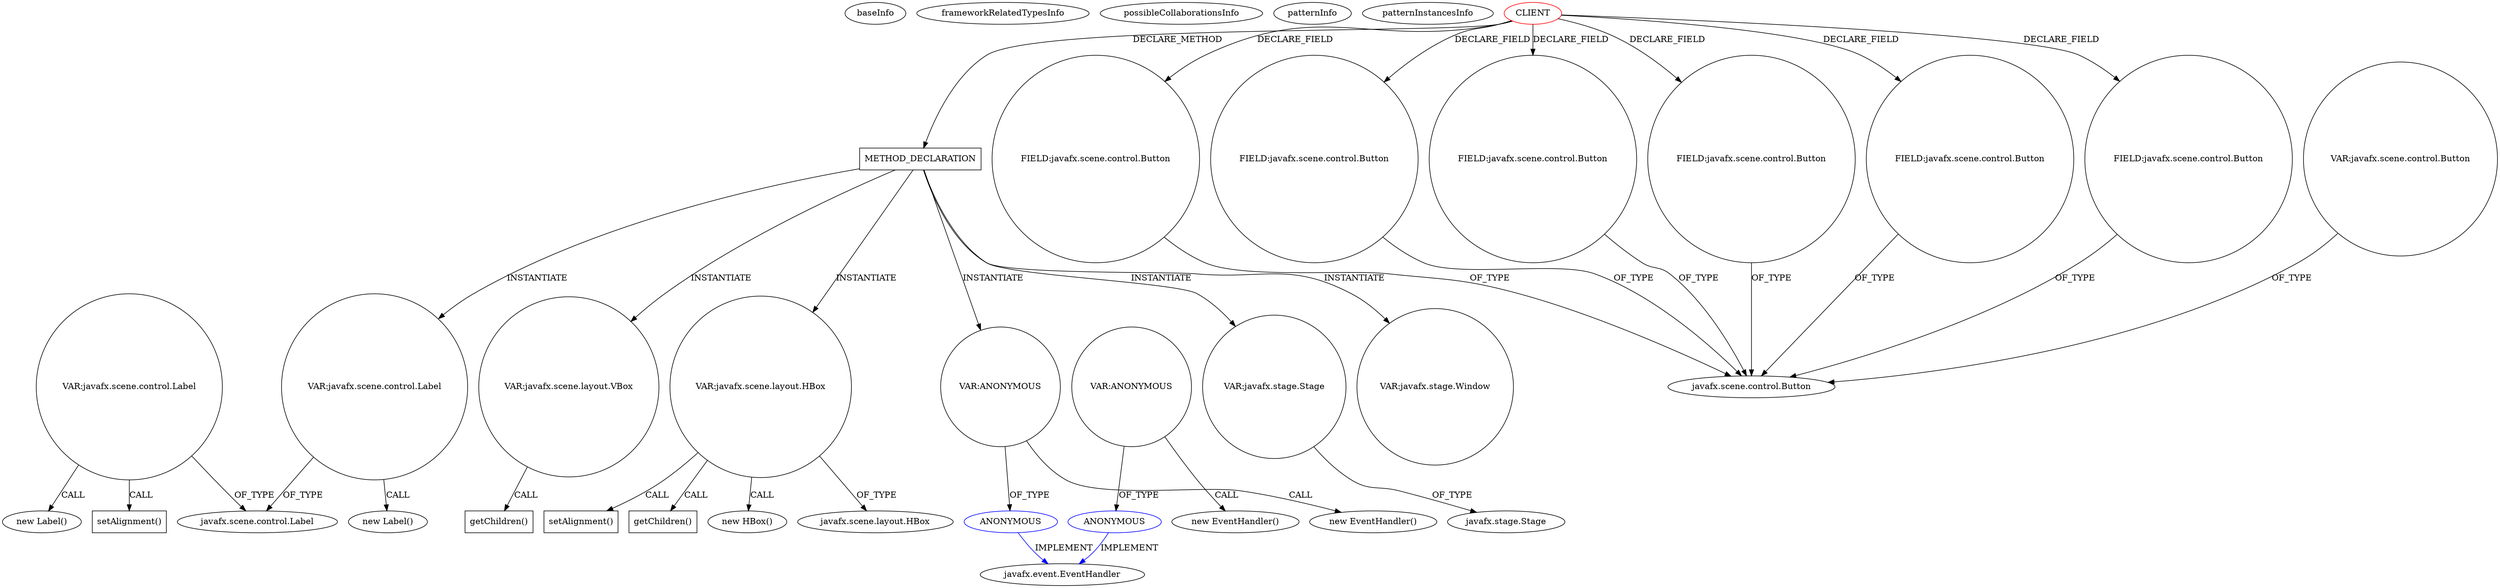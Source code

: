 digraph {
baseInfo[graphId=325,category="pattern",isAnonymous=false,possibleRelation=false]
frameworkRelatedTypesInfo[]
possibleCollaborationsInfo[]
patternInfo[frequency=2.0,patternRootClient=0]
patternInstancesInfo[0="Edenm-BlackJack~/Edenm-BlackJack/BlackJack-master/src/View/TableController.java~TableController~394",1="mathiasj33-VocLearn~/mathiasj33-VocLearn/VocLearn-master/src/net/softwarepage/voclearn/code/Gui.java~Gui~3576"]
404[label="new Label()",vertexType="CONSTRUCTOR_CALL",isFrameworkType=false]
405[label="VAR:javafx.scene.control.Label",vertexType="VARIABLE_EXPRESION",isFrameworkType=false,shape=circle]
415[label="setAlignment()",vertexType="INSIDE_CALL",isFrameworkType=false,shape=box]
29[label="javafx.scene.control.Label",vertexType="FRAMEWORK_CLASS_TYPE",isFrameworkType=false]
497[label="VAR:javafx.scene.control.Label",vertexType="VARIABLE_EXPRESION",isFrameworkType=false,shape=circle]
496[label="new Label()",vertexType="CONSTRUCTOR_CALL",isFrameworkType=false]
456[label="METHOD_DECLARATION",vertexType="CLIENT_METHOD_DECLARATION",isFrameworkType=false,shape=box]
0[label="CLIENT",vertexType="ROOT_CLIENT_CLASS_DECLARATION",isFrameworkType=false,color=red]
16[label="FIELD:javafx.scene.control.Button",vertexType="FIELD_DECLARATION",isFrameworkType=false,shape=circle]
14[label="FIELD:javafx.scene.control.Button",vertexType="FIELD_DECLARATION",isFrameworkType=false,shape=circle]
8[label="FIELD:javafx.scene.control.Button",vertexType="FIELD_DECLARATION",isFrameworkType=false,shape=circle]
6[label="FIELD:javafx.scene.control.Button",vertexType="FIELD_DECLARATION",isFrameworkType=false,shape=circle]
4[label="FIELD:javafx.scene.control.Button",vertexType="FIELD_DECLARATION",isFrameworkType=false,shape=circle]
12[label="FIELD:javafx.scene.control.Button",vertexType="FIELD_DECLARATION",isFrameworkType=false,shape=circle]
487[label="VAR:javafx.scene.layout.VBox",vertexType="VARIABLE_EXPRESION",isFrameworkType=false,shape=circle]
505[label="getChildren()",vertexType="INSIDE_CALL",isFrameworkType=false,shape=box]
475[label="VAR:javafx.scene.layout.HBox",vertexType="VARIABLE_EXPRESION",isFrameworkType=false,shape=circle]
478[label="setAlignment()",vertexType="INSIDE_CALL",isFrameworkType=false,shape=box]
485[label="getChildren()",vertexType="INSIDE_CALL",isFrameworkType=false,shape=box]
474[label="new HBox()",vertexType="CONSTRUCTOR_CALL",isFrameworkType=false]
5[label="javafx.scene.control.Button",vertexType="FRAMEWORK_CLASS_TYPE",isFrameworkType=false]
552[label="VAR:ANONYMOUS",vertexType="VARIABLE_EXPRESION",isFrameworkType=false,shape=circle]
553[label="ANONYMOUS",vertexType="REFERENCE_ANONYMOUS_DECLARATION",isFrameworkType=false,color=blue]
551[label="new EventHandler()",vertexType="CONSTRUCTOR_CALL",isFrameworkType=false]
152[label="javafx.event.EventHandler",vertexType="FRAMEWORK_INTERFACE_TYPE",isFrameworkType=false]
151[label="ANONYMOUS",vertexType="REFERENCE_ANONYMOUS_DECLARATION",isFrameworkType=false,color=blue]
150[label="VAR:ANONYMOUS",vertexType="VARIABLE_EXPRESION",isFrameworkType=false,shape=circle]
149[label="new EventHandler()",vertexType="CONSTRUCTOR_CALL",isFrameworkType=false]
458[label="VAR:javafx.stage.Stage",vertexType="VARIABLE_EXPRESION",isFrameworkType=false,shape=circle]
367[label="javafx.stage.Stage",vertexType="FRAMEWORK_CLASS_TYPE",isFrameworkType=false]
384[label="javafx.scene.layout.HBox",vertexType="FRAMEWORK_CLASS_TYPE",isFrameworkType=false]
531[label="VAR:javafx.stage.Window",vertexType="VARIABLE_EXPRESION",isFrameworkType=false,shape=circle]
371[label="VAR:javafx.scene.control.Button",vertexType="VARIABLE_EXPRESION",isFrameworkType=false,shape=circle]
371->5[label="OF_TYPE"]
0->456[label="DECLARE_METHOD"]
456->497[label="INSTANTIATE"]
456->531[label="INSTANTIATE"]
0->4[label="DECLARE_FIELD"]
475->485[label="CALL"]
150->151[label="OF_TYPE"]
0->6[label="DECLARE_FIELD"]
150->149[label="CALL"]
14->5[label="OF_TYPE"]
151->152[label="IMPLEMENT",color=blue]
0->14[label="DECLARE_FIELD"]
458->367[label="OF_TYPE"]
475->384[label="OF_TYPE"]
487->505[label="CALL"]
0->12[label="DECLARE_FIELD"]
6->5[label="OF_TYPE"]
456->475[label="INSTANTIATE"]
405->415[label="CALL"]
0->16[label="DECLARE_FIELD"]
405->29[label="OF_TYPE"]
456->487[label="INSTANTIATE"]
8->5[label="OF_TYPE"]
552->551[label="CALL"]
456->458[label="INSTANTIATE"]
0->8[label="DECLARE_FIELD"]
4->5[label="OF_TYPE"]
553->152[label="IMPLEMENT",color=blue]
405->404[label="CALL"]
456->552[label="INSTANTIATE"]
12->5[label="OF_TYPE"]
475->478[label="CALL"]
475->474[label="CALL"]
552->553[label="OF_TYPE"]
497->29[label="OF_TYPE"]
16->5[label="OF_TYPE"]
497->496[label="CALL"]
}
